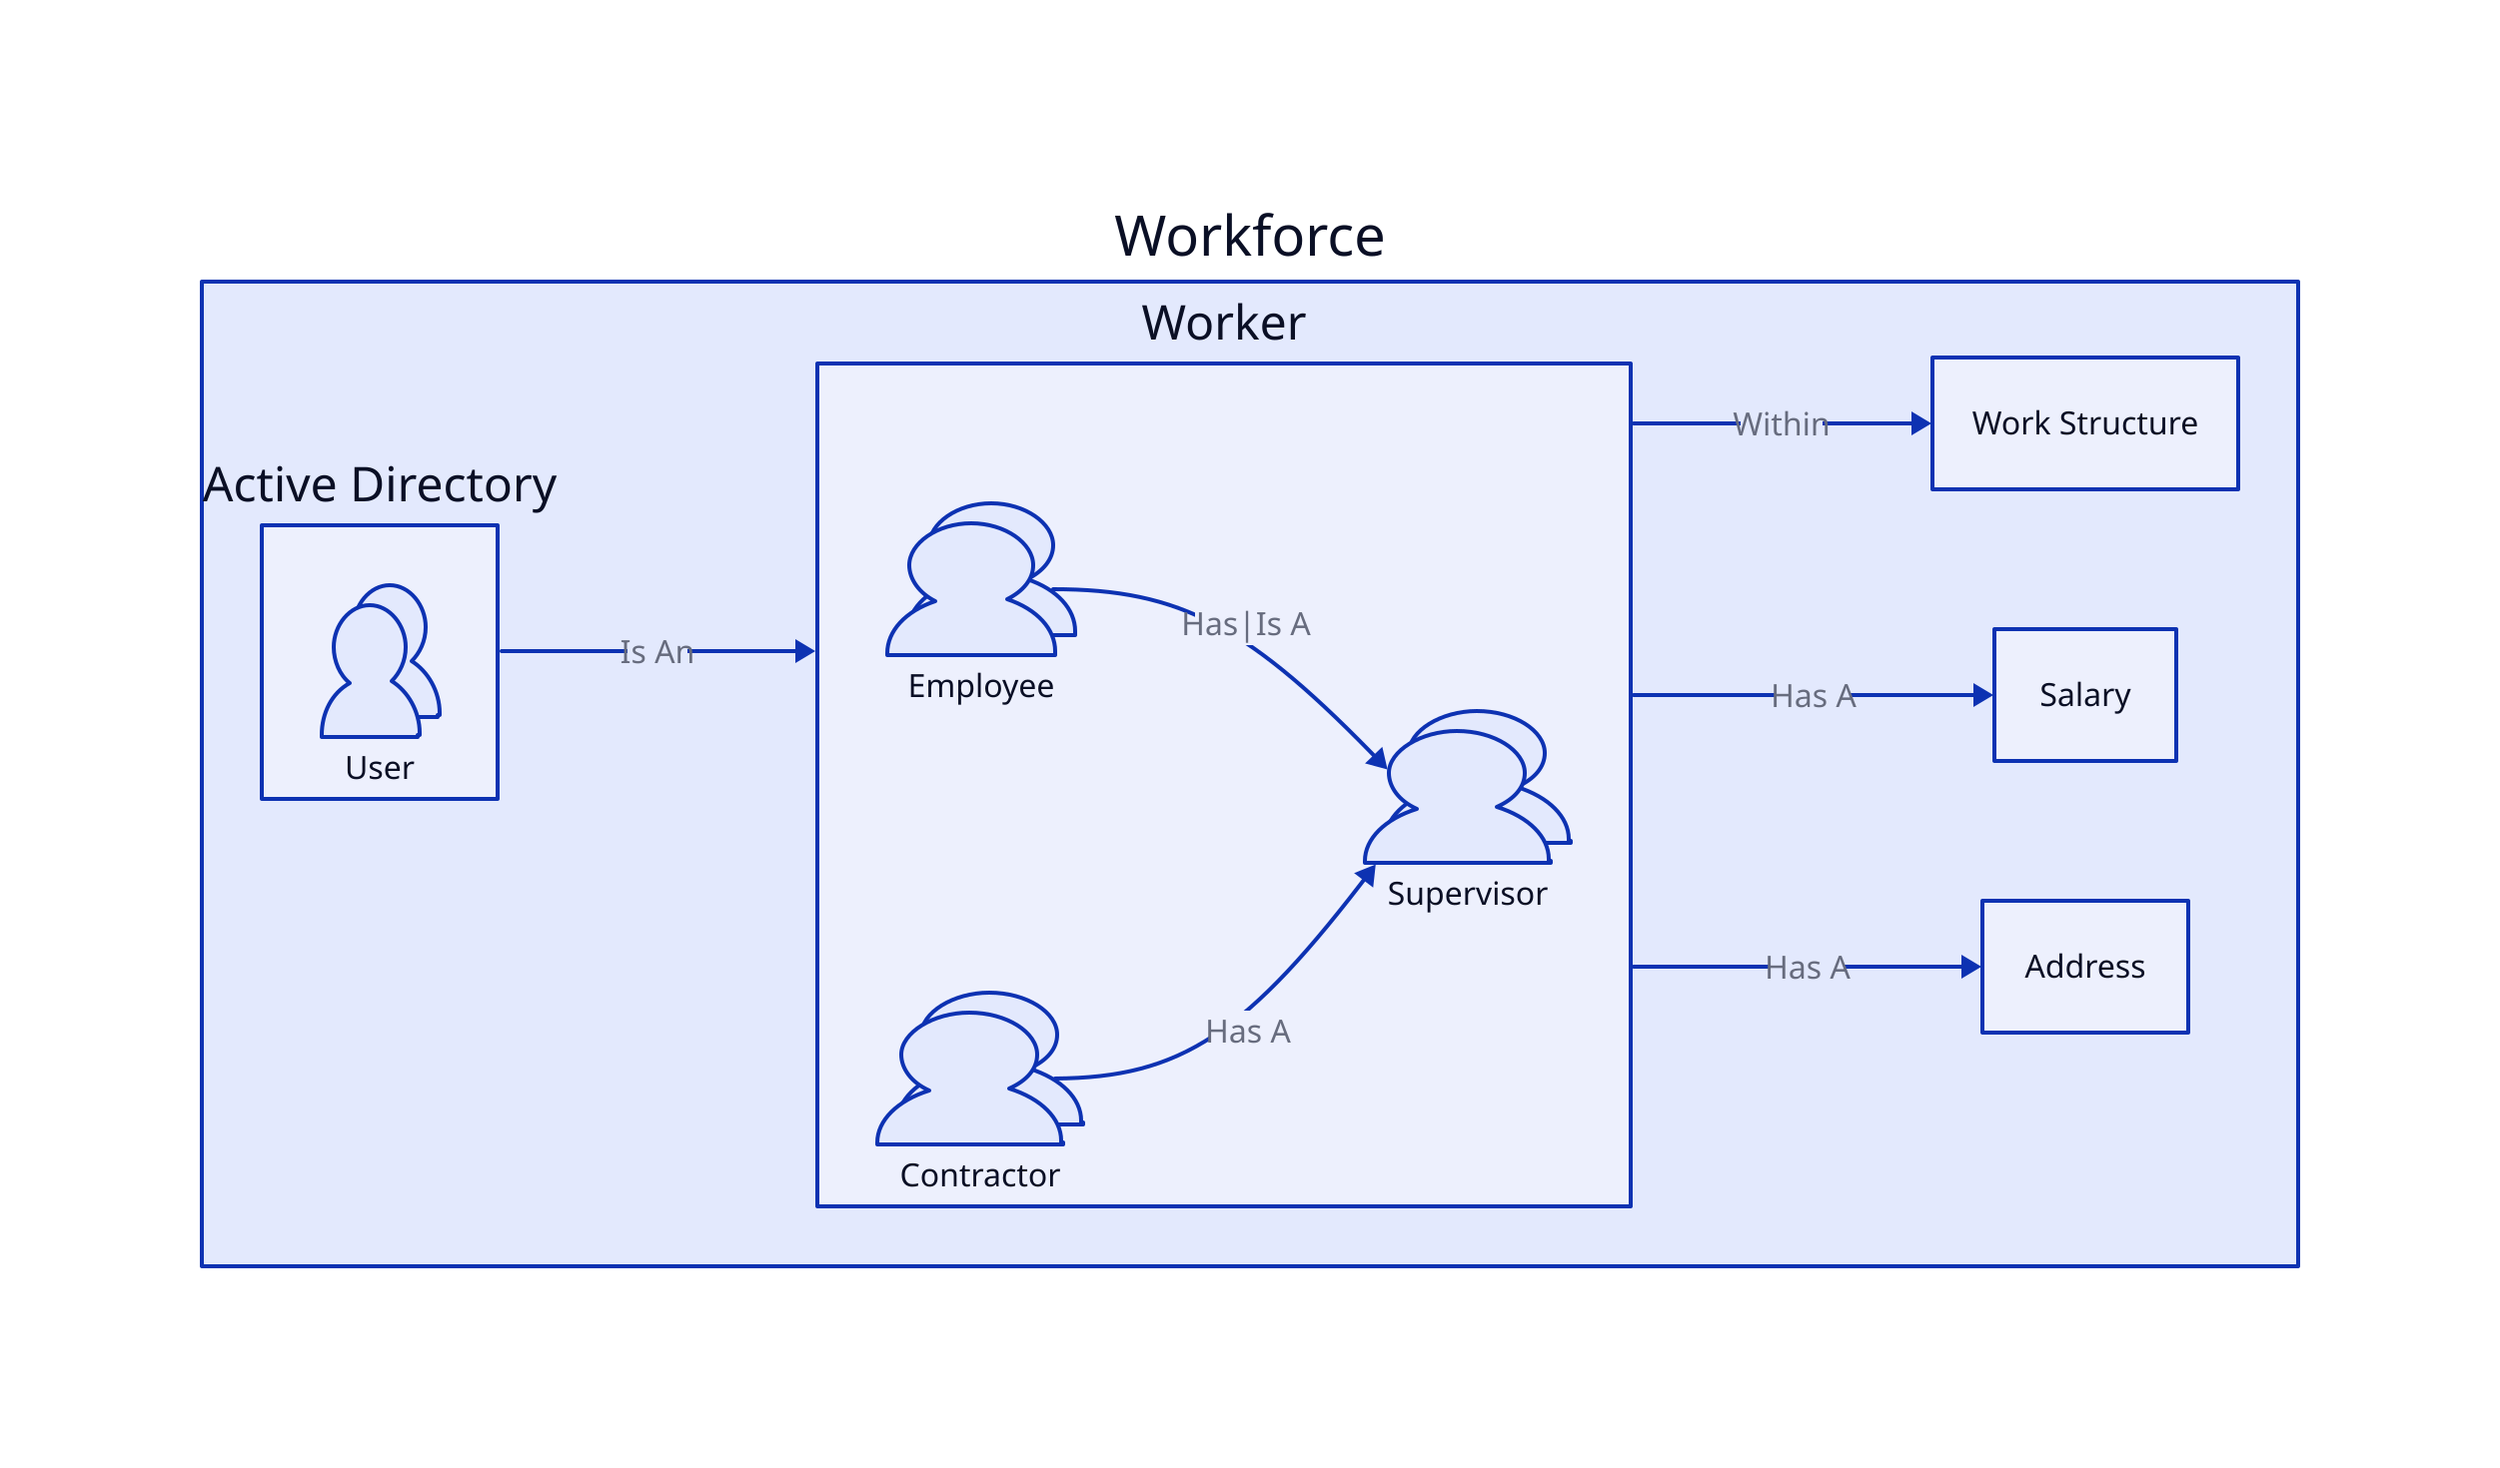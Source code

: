direction: right
Workforce: {
    Worker: {
      Employee: {
        shape: person
        style.multiple: true
      }
      Contractor: {
        shape: person
        style.multiple: true
      }
      Supervisor: {
        shape: person
        style.multiple: true
      }
      Employee -> Supervisor: Has|Is A
      Contractor -> Supervisor: Has A      
    }
    Worker -> Work Structure: Within

    Active Directory: {
      User: {
        shape: person
        style.multiple: true
      }
    }
    
    Worker -> Salary: Has A
    Worker -> Address: Has A
    Active Directory -> Worker: Is An
    
  }
